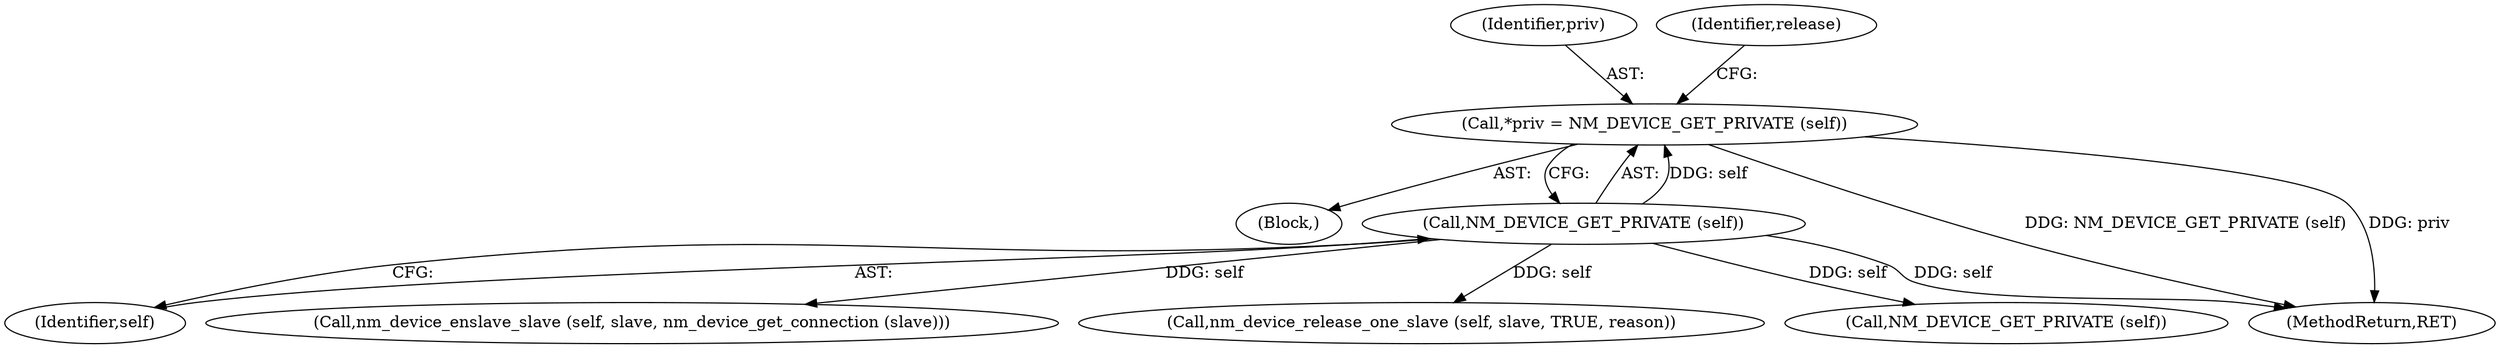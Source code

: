 digraph "0_NetworkManager_d5fc88e573fa58b93034b04d35a2454f5d28cad9@pointer" {
"1001989" [label="(Call,*priv = NM_DEVICE_GET_PRIVATE (self))"];
"1001991" [label="(Call,NM_DEVICE_GET_PRIVATE (self))"];
"1001992" [label="(Identifier,self)"];
"1002019" [label="(Call,nm_device_enslave_slave (self, slave, nm_device_get_connection (slave)))"];
"1001989" [label="(Call,*priv = NM_DEVICE_GET_PRIVATE (self))"];
"1002048" [label="(Call,nm_device_release_one_slave (self, slave, TRUE, reason))"];
"1001991" [label="(Call,NM_DEVICE_GET_PRIVATE (self))"];
"1001990" [label="(Identifier,priv)"];
"1001987" [label="(Block,)"];
"1007368" [label="(MethodReturn,RET)"];
"1001995" [label="(Identifier,release)"];
"1002072" [label="(Call,NM_DEVICE_GET_PRIVATE (self))"];
"1001989" -> "1001987"  [label="AST: "];
"1001989" -> "1001991"  [label="CFG: "];
"1001990" -> "1001989"  [label="AST: "];
"1001991" -> "1001989"  [label="AST: "];
"1001995" -> "1001989"  [label="CFG: "];
"1001989" -> "1007368"  [label="DDG: NM_DEVICE_GET_PRIVATE (self)"];
"1001989" -> "1007368"  [label="DDG: priv"];
"1001991" -> "1001989"  [label="DDG: self"];
"1001991" -> "1001992"  [label="CFG: "];
"1001992" -> "1001991"  [label="AST: "];
"1001991" -> "1007368"  [label="DDG: self"];
"1001991" -> "1002019"  [label="DDG: self"];
"1001991" -> "1002048"  [label="DDG: self"];
"1001991" -> "1002072"  [label="DDG: self"];
}
